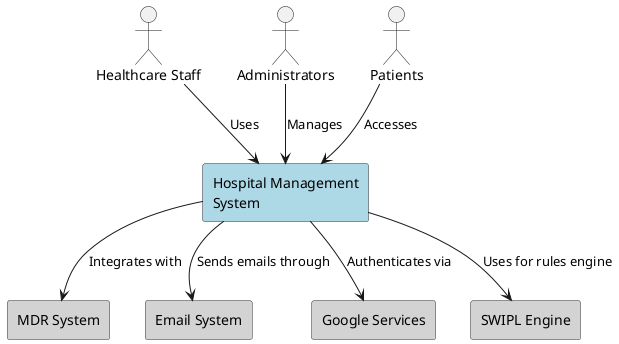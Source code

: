 @startuml "Hospital Management System - Level 1 Context View"

!define RECTANGLE class

skinparam componentStyle uml2
skinparam rectangle {
    BackgroundColor #FEFEFE
    BorderColor #333333
    ArrowColor #666666
}

rectangle "Hospital Management\nSystem" as HMS #lightblue

actor "Healthcare Staff" as Staff
actor "Administrators" as Admin
actor "Patients" as Patients

rectangle "MDR System" as MDR #lightgrey
rectangle "Email System" as SMTP #lightgrey
rectangle "Google Services" as GOOGLE #lightgrey
rectangle "SWIPL Engine" as SWIPL #lightgrey

Staff --> HMS : Uses
Admin --> HMS : Manages
Patients --> HMS : Accesses

HMS --> MDR : Integrates with
HMS --> SMTP : Sends emails through
HMS --> GOOGLE : Authenticates via
HMS --> SWIPL : Uses for rules engine

@enduml